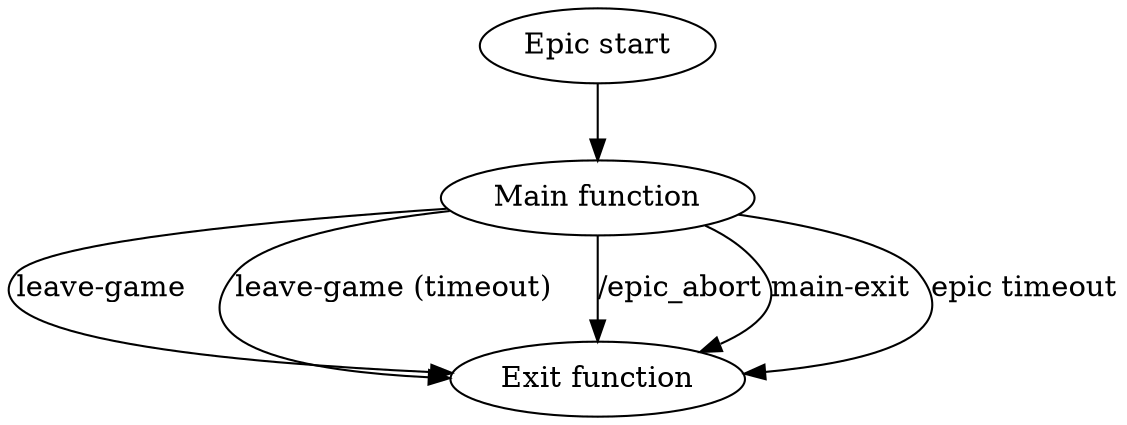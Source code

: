 digraph {
 "Epic start" -> "Main function";
 "Main function" -> "Exit function" [label="leave-game"];
 "Main function" -> "Exit function" [label="leave-game (timeout)"];
 "Main function" -> "Exit function" [label="/epic_abort"];
 "Main function" -> "Exit function" [label="main-exit"];
 "Main function" -> "Exit function" [label="epic timeout"];
}
